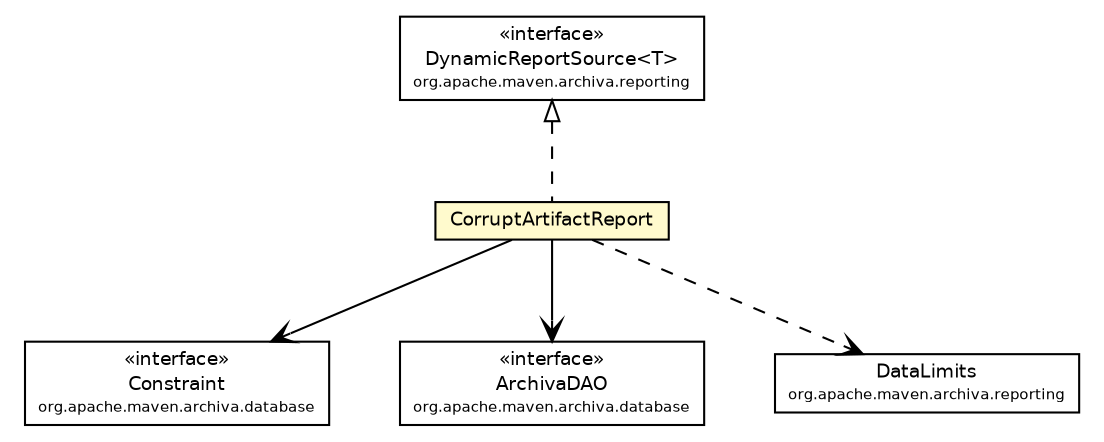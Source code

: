 #!/usr/local/bin/dot
#
# Class diagram 
# Generated by UmlGraph version 4.6 (http://www.spinellis.gr/sw/umlgraph)
#

digraph G {
	edge [fontname="Helvetica",fontsize=10,labelfontname="Helvetica",labelfontsize=10];
	node [fontname="Helvetica",fontsize=10,shape=plaintext];
	// org.apache.maven.archiva.database.Constraint
	c110438 [label=<<table border="0" cellborder="1" cellspacing="0" cellpadding="2" port="p" href="../../database/Constraint.html">
		<tr><td><table border="0" cellspacing="0" cellpadding="1">
			<tr><td> &laquo;interface&raquo; </td></tr>
			<tr><td> Constraint </td></tr>
			<tr><td><font point-size="7.0"> org.apache.maven.archiva.database </font></td></tr>
		</table></td></tr>
		</table>>, fontname="Helvetica", fontcolor="black", fontsize=9.0];
	// org.apache.maven.archiva.database.ArchivaDAO
	c110441 [label=<<table border="0" cellborder="1" cellspacing="0" cellpadding="2" port="p" href="../../database/ArchivaDAO.html">
		<tr><td><table border="0" cellspacing="0" cellpadding="1">
			<tr><td> &laquo;interface&raquo; </td></tr>
			<tr><td> ArchivaDAO </td></tr>
			<tr><td><font point-size="7.0"> org.apache.maven.archiva.database </font></td></tr>
		</table></td></tr>
		</table>>, fontname="Helvetica", fontcolor="black", fontsize=9.0];
	// org.apache.maven.archiva.reporting.DynamicReportSource<T>
	c110495 [label=<<table border="0" cellborder="1" cellspacing="0" cellpadding="2" port="p" href="../DynamicReportSource.html">
		<tr><td><table border="0" cellspacing="0" cellpadding="1">
			<tr><td> &laquo;interface&raquo; </td></tr>
			<tr><td> DynamicReportSource&lt;T&gt; </td></tr>
			<tr><td><font point-size="7.0"> org.apache.maven.archiva.reporting </font></td></tr>
		</table></td></tr>
		</table>>, fontname="Helvetica", fontcolor="black", fontsize=9.0];
	// org.apache.maven.archiva.reporting.DataLimits
	c110497 [label=<<table border="0" cellborder="1" cellspacing="0" cellpadding="2" port="p" href="../DataLimits.html">
		<tr><td><table border="0" cellspacing="0" cellpadding="1">
			<tr><td> DataLimits </td></tr>
			<tr><td><font point-size="7.0"> org.apache.maven.archiva.reporting </font></td></tr>
		</table></td></tr>
		</table>>, fontname="Helvetica", fontcolor="black", fontsize=9.0];
	// org.apache.maven.archiva.reporting.artifact.CorruptArtifactReport
	c110505 [label=<<table border="0" cellborder="1" cellspacing="0" cellpadding="2" port="p" bgcolor="lemonChiffon" href="./CorruptArtifactReport.html">
		<tr><td><table border="0" cellspacing="0" cellpadding="1">
			<tr><td> CorruptArtifactReport </td></tr>
		</table></td></tr>
		</table>>, fontname="Helvetica", fontcolor="black", fontsize=9.0];
	//org.apache.maven.archiva.reporting.artifact.CorruptArtifactReport implements org.apache.maven.archiva.reporting.DynamicReportSource<T>
	c110495:p -> c110505:p [dir=back,arrowtail=empty,style=dashed];
	// org.apache.maven.archiva.reporting.artifact.CorruptArtifactReport NAVASSOC org.apache.maven.archiva.database.ArchivaDAO
	c110505:p -> c110441:p [taillabel="", label="", headlabel="", fontname="Helvetica", fontcolor="black", fontsize=10.0, color="black", arrowhead=open];
	// org.apache.maven.archiva.reporting.artifact.CorruptArtifactReport NAVASSOC org.apache.maven.archiva.database.Constraint
	c110505:p -> c110438:p [taillabel="", label="", headlabel="", fontname="Helvetica", fontcolor="black", fontsize=10.0, color="black", arrowhead=open];
	// org.apache.maven.archiva.reporting.artifact.CorruptArtifactReport DEPEND org.apache.maven.archiva.reporting.DataLimits
	c110505:p -> c110497:p [taillabel="", label="", headlabel="", fontname="Helvetica", fontcolor="black", fontsize=10.0, color="black", arrowhead=open, style=dashed];
}

